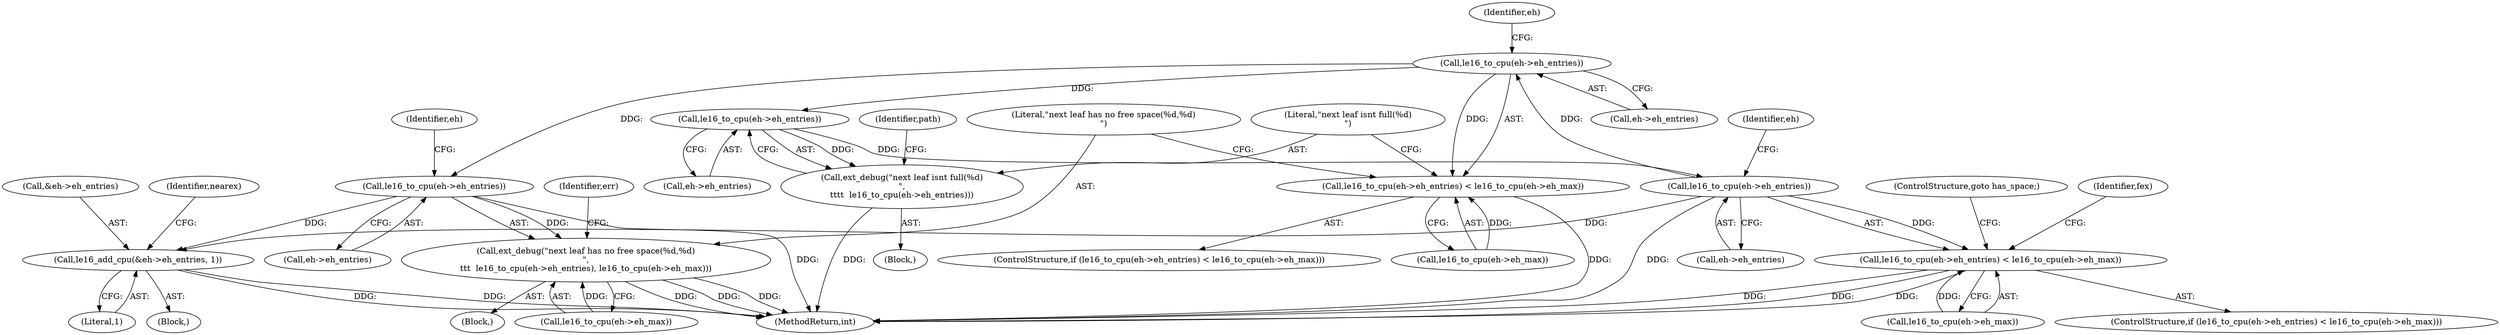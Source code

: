 digraph "0_linux_744692dc059845b2a3022119871846e74d4f6e11_1@pointer" {
"1000311" [label="(Call,le16_to_cpu(eh->eh_entries))"];
"1000242" [label="(Call,le16_to_cpu(eh->eh_entries))"];
"1000322" [label="(Call,le16_to_cpu(eh->eh_entries))"];
"1000311" [label="(Call,le16_to_cpu(eh->eh_entries))"];
"1000310" [label="(Call,le16_to_cpu(eh->eh_entries) < le16_to_cpu(eh->eh_max))"];
"1000241" [label="(Call,le16_to_cpu(eh->eh_entries) < le16_to_cpu(eh->eh_max))"];
"1000332" [label="(Call,le16_to_cpu(eh->eh_entries))"];
"1000330" [label="(Call,ext_debug(\"next leaf has no free space(%d,%d)\n\",\n\t\t\t  le16_to_cpu(eh->eh_entries), le16_to_cpu(eh->eh_max)))"];
"1000541" [label="(Call,le16_add_cpu(&eh->eh_entries, 1))"];
"1000320" [label="(Call,ext_debug(\"next leaf isnt full(%d)\n\",\n\t\t\t\t  le16_to_cpu(eh->eh_entries)))"];
"1000315" [label="(Call,le16_to_cpu(eh->eh_max))"];
"1000322" [label="(Call,le16_to_cpu(eh->eh_entries))"];
"1000321" [label="(Literal,\"next leaf isnt full(%d)\n\")"];
"1000248" [label="(Identifier,eh)"];
"1000309" [label="(ControlStructure,if (le16_to_cpu(eh->eh_entries) < le16_to_cpu(eh->eh_max)))"];
"1000542" [label="(Call,&eh->eh_entries)"];
"1000242" [label="(Call,le16_to_cpu(eh->eh_entries))"];
"1000330" [label="(Call,ext_debug(\"next leaf has no free space(%d,%d)\n\",\n\t\t\t  le16_to_cpu(eh->eh_entries), le16_to_cpu(eh->eh_max)))"];
"1000541" [label="(Call,le16_add_cpu(&eh->eh_entries, 1))"];
"1000246" [label="(Call,le16_to_cpu(eh->eh_max))"];
"1000312" [label="(Call,eh->eh_entries)"];
"1000240" [label="(ControlStructure,if (le16_to_cpu(eh->eh_entries) < le16_to_cpu(eh->eh_max)))"];
"1000241" [label="(Call,le16_to_cpu(eh->eh_entries) < le16_to_cpu(eh->eh_max))"];
"1000332" [label="(Call,le16_to_cpu(eh->eh_entries))"];
"1000546" [label="(Literal,1)"];
"1000243" [label="(Call,eh->eh_entries)"];
"1000331" [label="(Literal,\"next leaf has no free space(%d,%d)\n\")"];
"1000311" [label="(Call,le16_to_cpu(eh->eh_entries))"];
"1000341" [label="(Identifier,err)"];
"1000336" [label="(Call,le16_to_cpu(eh->eh_max))"];
"1000310" [label="(Call,le16_to_cpu(eh->eh_entries) < le16_to_cpu(eh->eh_max))"];
"1000323" [label="(Call,eh->eh_entries)"];
"1000548" [label="(Identifier,nearex)"];
"1000338" [label="(Identifier,eh)"];
"1000333" [label="(Call,eh->eh_entries)"];
"1000610" [label="(MethodReturn,int)"];
"1000274" [label="(Block,)"];
"1000116" [label="(Block,)"];
"1000252" [label="(Identifier,fex)"];
"1000317" [label="(Identifier,eh)"];
"1000250" [label="(ControlStructure,goto has_space;)"];
"1000327" [label="(Identifier,path)"];
"1000320" [label="(Call,ext_debug(\"next leaf isnt full(%d)\n\",\n\t\t\t\t  le16_to_cpu(eh->eh_entries)))"];
"1000319" [label="(Block,)"];
"1000311" -> "1000310"  [label="AST: "];
"1000311" -> "1000312"  [label="CFG: "];
"1000312" -> "1000311"  [label="AST: "];
"1000317" -> "1000311"  [label="CFG: "];
"1000311" -> "1000310"  [label="DDG: "];
"1000242" -> "1000311"  [label="DDG: "];
"1000311" -> "1000322"  [label="DDG: "];
"1000311" -> "1000332"  [label="DDG: "];
"1000242" -> "1000241"  [label="AST: "];
"1000242" -> "1000243"  [label="CFG: "];
"1000243" -> "1000242"  [label="AST: "];
"1000248" -> "1000242"  [label="CFG: "];
"1000242" -> "1000610"  [label="DDG: "];
"1000242" -> "1000241"  [label="DDG: "];
"1000322" -> "1000242"  [label="DDG: "];
"1000242" -> "1000541"  [label="DDG: "];
"1000322" -> "1000320"  [label="AST: "];
"1000322" -> "1000323"  [label="CFG: "];
"1000323" -> "1000322"  [label="AST: "];
"1000320" -> "1000322"  [label="CFG: "];
"1000322" -> "1000320"  [label="DDG: "];
"1000310" -> "1000309"  [label="AST: "];
"1000310" -> "1000315"  [label="CFG: "];
"1000315" -> "1000310"  [label="AST: "];
"1000321" -> "1000310"  [label="CFG: "];
"1000331" -> "1000310"  [label="CFG: "];
"1000310" -> "1000610"  [label="DDG: "];
"1000315" -> "1000310"  [label="DDG: "];
"1000241" -> "1000240"  [label="AST: "];
"1000241" -> "1000246"  [label="CFG: "];
"1000246" -> "1000241"  [label="AST: "];
"1000250" -> "1000241"  [label="CFG: "];
"1000252" -> "1000241"  [label="CFG: "];
"1000241" -> "1000610"  [label="DDG: "];
"1000241" -> "1000610"  [label="DDG: "];
"1000241" -> "1000610"  [label="DDG: "];
"1000246" -> "1000241"  [label="DDG: "];
"1000332" -> "1000330"  [label="AST: "];
"1000332" -> "1000333"  [label="CFG: "];
"1000333" -> "1000332"  [label="AST: "];
"1000338" -> "1000332"  [label="CFG: "];
"1000332" -> "1000610"  [label="DDG: "];
"1000332" -> "1000330"  [label="DDG: "];
"1000332" -> "1000541"  [label="DDG: "];
"1000330" -> "1000274"  [label="AST: "];
"1000330" -> "1000336"  [label="CFG: "];
"1000331" -> "1000330"  [label="AST: "];
"1000336" -> "1000330"  [label="AST: "];
"1000341" -> "1000330"  [label="CFG: "];
"1000330" -> "1000610"  [label="DDG: "];
"1000330" -> "1000610"  [label="DDG: "];
"1000330" -> "1000610"  [label="DDG: "];
"1000336" -> "1000330"  [label="DDG: "];
"1000541" -> "1000116"  [label="AST: "];
"1000541" -> "1000546"  [label="CFG: "];
"1000542" -> "1000541"  [label="AST: "];
"1000546" -> "1000541"  [label="AST: "];
"1000548" -> "1000541"  [label="CFG: "];
"1000541" -> "1000610"  [label="DDG: "];
"1000541" -> "1000610"  [label="DDG: "];
"1000320" -> "1000319"  [label="AST: "];
"1000321" -> "1000320"  [label="AST: "];
"1000327" -> "1000320"  [label="CFG: "];
"1000320" -> "1000610"  [label="DDG: "];
}
